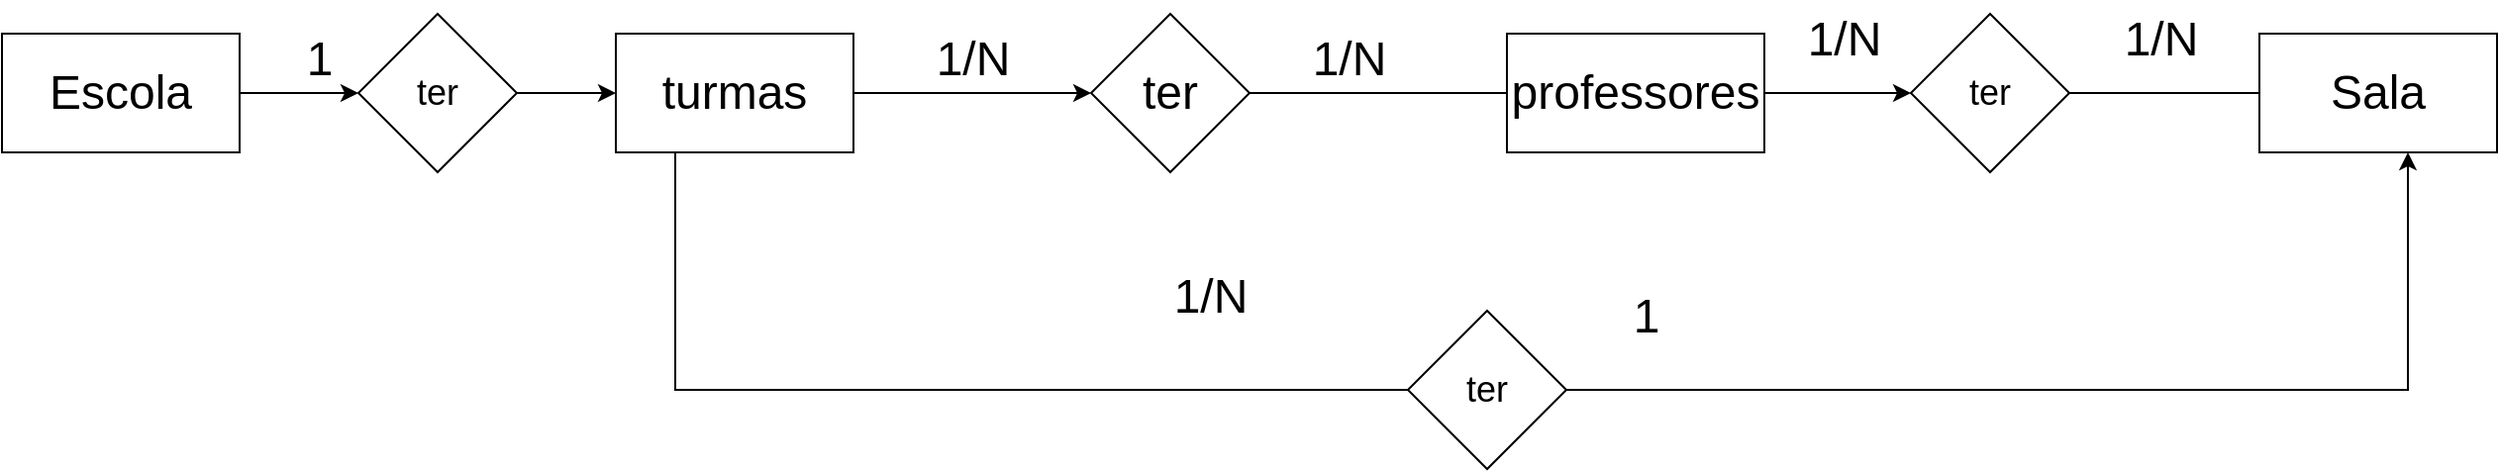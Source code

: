 <mxfile version="21.6.9" type="github">
  <diagram name="Página-1" id="AYJVEHOlZijhuCwEGt7m">
    <mxGraphModel dx="1434" dy="724" grid="1" gridSize="10" guides="1" tooltips="1" connect="1" arrows="1" fold="1" page="1" pageScale="1" pageWidth="827" pageHeight="1169" math="0" shadow="0">
      <root>
        <mxCell id="0" />
        <mxCell id="1" parent="0" />
        <mxCell id="leKUznWX4iogtj49mkJA-3" style="edgeStyle=orthogonalEdgeStyle;rounded=0;orthogonalLoop=1;jettySize=auto;html=1;exitX=1;exitY=0.5;exitDx=0;exitDy=0;" edge="1" parent="1" source="leKUznWX4iogtj49mkJA-1" target="leKUznWX4iogtj49mkJA-4">
          <mxGeometry relative="1" as="geometry">
            <mxPoint x="250" y="230" as="targetPoint" />
          </mxGeometry>
        </mxCell>
        <mxCell id="leKUznWX4iogtj49mkJA-1" value="&lt;font style=&quot;font-size: 24px;&quot;&gt;Escola&lt;/font&gt;" style="rounded=0;whiteSpace=wrap;html=1;" vertex="1" parent="1">
          <mxGeometry x="50" y="200" width="120" height="60" as="geometry" />
        </mxCell>
        <mxCell id="leKUznWX4iogtj49mkJA-5" style="edgeStyle=orthogonalEdgeStyle;rounded=0;orthogonalLoop=1;jettySize=auto;html=1;exitX=1;exitY=0.5;exitDx=0;exitDy=0;" edge="1" parent="1" source="leKUznWX4iogtj49mkJA-4" target="leKUznWX4iogtj49mkJA-6">
          <mxGeometry relative="1" as="geometry">
            <mxPoint x="360" y="230" as="targetPoint" />
          </mxGeometry>
        </mxCell>
        <mxCell id="leKUznWX4iogtj49mkJA-4" value="&lt;font style=&quot;font-size: 18px;&quot;&gt;ter&lt;/font&gt;" style="rhombus;whiteSpace=wrap;html=1;" vertex="1" parent="1">
          <mxGeometry x="230" y="190" width="80" height="80" as="geometry" />
        </mxCell>
        <mxCell id="leKUznWX4iogtj49mkJA-7" style="edgeStyle=orthogonalEdgeStyle;rounded=0;orthogonalLoop=1;jettySize=auto;html=1;exitX=1;exitY=0.5;exitDx=0;exitDy=0;entryX=0;entryY=0.5;entryDx=0;entryDy=0;" edge="1" parent="1" source="leKUznWX4iogtj49mkJA-6" target="leKUznWX4iogtj49mkJA-10">
          <mxGeometry relative="1" as="geometry">
            <mxPoint x="570" y="230" as="targetPoint" />
          </mxGeometry>
        </mxCell>
        <mxCell id="leKUznWX4iogtj49mkJA-29" style="edgeStyle=orthogonalEdgeStyle;rounded=0;orthogonalLoop=1;jettySize=auto;html=1;exitX=0.25;exitY=1;exitDx=0;exitDy=0;entryX=0.625;entryY=1;entryDx=0;entryDy=0;entryPerimeter=0;" edge="1" parent="1" source="leKUznWX4iogtj49mkJA-6" target="leKUznWX4iogtj49mkJA-25">
          <mxGeometry relative="1" as="geometry">
            <Array as="points">
              <mxPoint x="390" y="380" />
              <mxPoint x="1265" y="380" />
            </Array>
          </mxGeometry>
        </mxCell>
        <mxCell id="leKUznWX4iogtj49mkJA-6" value="&lt;font style=&quot;font-size: 24px;&quot;&gt;turmas&lt;/font&gt;" style="rounded=0;whiteSpace=wrap;html=1;" vertex="1" parent="1">
          <mxGeometry x="360" y="200" width="120" height="60" as="geometry" />
        </mxCell>
        <mxCell id="leKUznWX4iogtj49mkJA-9" value="&lt;font style=&quot;font-size: 24px;&quot;&gt;1&lt;/font&gt;" style="text;html=1;align=center;verticalAlign=middle;resizable=0;points=[];autosize=1;strokeColor=none;fillColor=none;" vertex="1" parent="1">
          <mxGeometry x="190" y="193" width="40" height="40" as="geometry" />
        </mxCell>
        <mxCell id="leKUznWX4iogtj49mkJA-12" style="edgeStyle=orthogonalEdgeStyle;rounded=0;orthogonalLoop=1;jettySize=auto;html=1;exitX=1;exitY=0.5;exitDx=0;exitDy=0;" edge="1" parent="1" source="leKUznWX4iogtj49mkJA-10">
          <mxGeometry relative="1" as="geometry">
            <mxPoint x="820" y="230" as="targetPoint" />
          </mxGeometry>
        </mxCell>
        <mxCell id="leKUznWX4iogtj49mkJA-10" value="&lt;font style=&quot;font-size: 24px;&quot;&gt;ter&lt;/font&gt;" style="rhombus;whiteSpace=wrap;html=1;" vertex="1" parent="1">
          <mxGeometry x="600" y="190" width="80" height="80" as="geometry" />
        </mxCell>
        <mxCell id="leKUznWX4iogtj49mkJA-11" value="&lt;font style=&quot;font-size: 24px;&quot;&gt;1/N&lt;/font&gt;" style="text;html=1;align=center;verticalAlign=middle;resizable=0;points=[];autosize=1;strokeColor=none;fillColor=none;" vertex="1" parent="1">
          <mxGeometry x="510" y="193" width="60" height="40" as="geometry" />
        </mxCell>
        <mxCell id="leKUznWX4iogtj49mkJA-13" value="&lt;font style=&quot;font-size: 24px;&quot;&gt;1/N&lt;/font&gt;" style="text;html=1;align=center;verticalAlign=middle;resizable=0;points=[];autosize=1;strokeColor=none;fillColor=none;" vertex="1" parent="1">
          <mxGeometry x="700" y="193" width="60" height="40" as="geometry" />
        </mxCell>
        <mxCell id="leKUznWX4iogtj49mkJA-20" style="edgeStyle=orthogonalEdgeStyle;rounded=0;orthogonalLoop=1;jettySize=auto;html=1;exitX=1;exitY=0.5;exitDx=0;exitDy=0;" edge="1" parent="1" source="leKUznWX4iogtj49mkJA-14" target="leKUznWX4iogtj49mkJA-21">
          <mxGeometry relative="1" as="geometry">
            <mxPoint x="1054" y="230" as="targetPoint" />
          </mxGeometry>
        </mxCell>
        <mxCell id="leKUznWX4iogtj49mkJA-14" value="&lt;font style=&quot;font-size: 24px;&quot;&gt;professores&lt;/font&gt;" style="rounded=0;whiteSpace=wrap;html=1;" vertex="1" parent="1">
          <mxGeometry x="810" y="200" width="130" height="60" as="geometry" />
        </mxCell>
        <mxCell id="leKUznWX4iogtj49mkJA-23" style="edgeStyle=orthogonalEdgeStyle;rounded=0;orthogonalLoop=1;jettySize=auto;html=1;exitX=1;exitY=0.5;exitDx=0;exitDy=0;" edge="1" parent="1" source="leKUznWX4iogtj49mkJA-21">
          <mxGeometry relative="1" as="geometry">
            <mxPoint x="1210" y="230" as="targetPoint" />
          </mxGeometry>
        </mxCell>
        <mxCell id="leKUznWX4iogtj49mkJA-21" value="&lt;font style=&quot;font-size: 18px;&quot;&gt;ter&lt;/font&gt;" style="rhombus;whiteSpace=wrap;html=1;" vertex="1" parent="1">
          <mxGeometry x="1014" y="190" width="80" height="80" as="geometry" />
        </mxCell>
        <mxCell id="leKUznWX4iogtj49mkJA-22" value="&lt;font style=&quot;font-size: 24px;&quot;&gt;1/N&lt;/font&gt;" style="text;html=1;align=center;verticalAlign=middle;resizable=0;points=[];autosize=1;strokeColor=none;fillColor=none;" vertex="1" parent="1">
          <mxGeometry x="950" y="183" width="60" height="40" as="geometry" />
        </mxCell>
        <mxCell id="leKUznWX4iogtj49mkJA-24" value="&lt;font style=&quot;font-size: 24px;&quot;&gt;1/N&lt;/font&gt;" style="text;html=1;align=center;verticalAlign=middle;resizable=0;points=[];autosize=1;strokeColor=none;fillColor=none;" vertex="1" parent="1">
          <mxGeometry x="1110" y="183" width="60" height="40" as="geometry" />
        </mxCell>
        <mxCell id="leKUznWX4iogtj49mkJA-25" value="&lt;font style=&quot;font-size: 24px;&quot;&gt;Sala&lt;/font&gt;" style="rounded=0;whiteSpace=wrap;html=1;" vertex="1" parent="1">
          <mxGeometry x="1190" y="200" width="120" height="60" as="geometry" />
        </mxCell>
        <mxCell id="leKUznWX4iogtj49mkJA-30" value="&lt;font style=&quot;font-size: 18px;&quot;&gt;ter&lt;/font&gt;" style="rhombus;whiteSpace=wrap;html=1;" vertex="1" parent="1">
          <mxGeometry x="760" y="340" width="80" height="80" as="geometry" />
        </mxCell>
        <mxCell id="leKUznWX4iogtj49mkJA-32" value="&lt;font style=&quot;font-size: 24px;&quot;&gt;1/N&lt;/font&gt;" style="text;html=1;align=center;verticalAlign=middle;resizable=0;points=[];autosize=1;strokeColor=none;fillColor=none;" vertex="1" parent="1">
          <mxGeometry x="630" y="313" width="60" height="40" as="geometry" />
        </mxCell>
        <mxCell id="leKUznWX4iogtj49mkJA-33" value="&lt;font style=&quot;font-size: 24px;&quot;&gt;1&lt;/font&gt;" style="text;html=1;align=center;verticalAlign=middle;resizable=0;points=[];autosize=1;strokeColor=none;fillColor=none;" vertex="1" parent="1">
          <mxGeometry x="860" y="323" width="40" height="40" as="geometry" />
        </mxCell>
      </root>
    </mxGraphModel>
  </diagram>
</mxfile>
